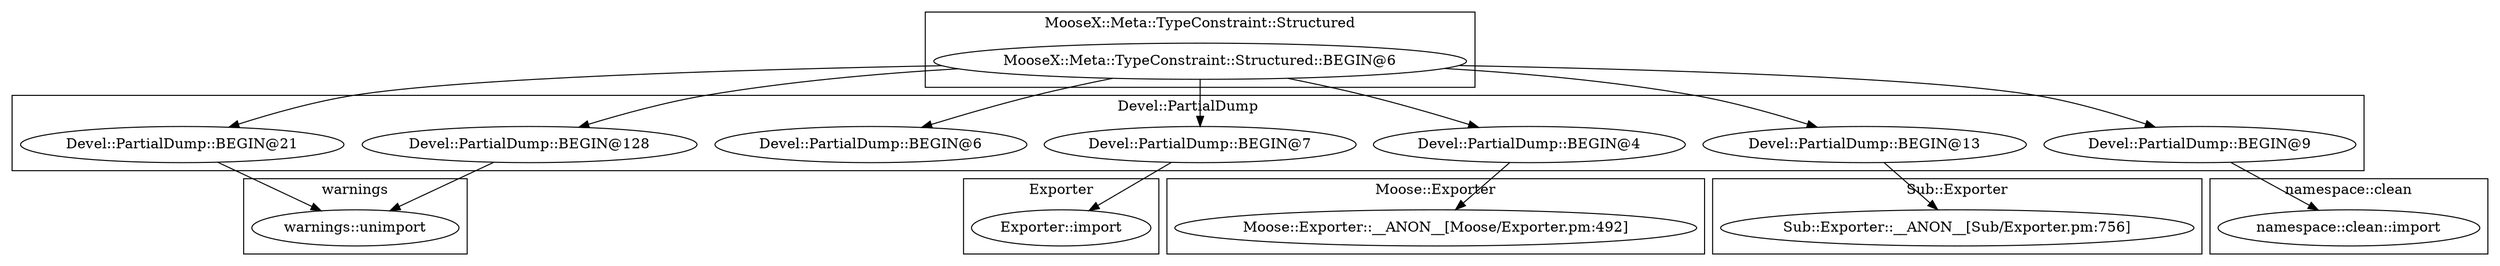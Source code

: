 digraph {
graph [overlap=false]
subgraph cluster_namespace_clean {
	label="namespace::clean";
	"namespace::clean::import";
}
subgraph cluster_warnings {
	label="warnings";
	"warnings::unimport";
}
subgraph cluster_Exporter {
	label="Exporter";
	"Exporter::import";
}
subgraph cluster_MooseX_Meta_TypeConstraint_Structured {
	label="MooseX::Meta::TypeConstraint::Structured";
	"MooseX::Meta::TypeConstraint::Structured::BEGIN@6";
}
subgraph cluster_Devel_PartialDump {
	label="Devel::PartialDump";
	"Devel::PartialDump::BEGIN@21";
	"Devel::PartialDump::BEGIN@7";
	"Devel::PartialDump::BEGIN@4";
	"Devel::PartialDump::BEGIN@13";
	"Devel::PartialDump::BEGIN@6";
	"Devel::PartialDump::BEGIN@9";
	"Devel::PartialDump::BEGIN@128";
}
subgraph cluster_Moose_Exporter {
	label="Moose::Exporter";
	"Moose::Exporter::__ANON__[Moose/Exporter.pm:492]";
}
subgraph cluster_Sub_Exporter {
	label="Sub::Exporter";
	"Sub::Exporter::__ANON__[Sub/Exporter.pm:756]";
}
"MooseX::Meta::TypeConstraint::Structured::BEGIN@6" -> "Devel::PartialDump::BEGIN@9";
"MooseX::Meta::TypeConstraint::Structured::BEGIN@6" -> "Devel::PartialDump::BEGIN@4";
"MooseX::Meta::TypeConstraint::Structured::BEGIN@6" -> "Devel::PartialDump::BEGIN@7";
"MooseX::Meta::TypeConstraint::Structured::BEGIN@6" -> "Devel::PartialDump::BEGIN@21";
"Devel::PartialDump::BEGIN@13" -> "Sub::Exporter::__ANON__[Sub/Exporter.pm:756]";
"Devel::PartialDump::BEGIN@9" -> "namespace::clean::import";
"MooseX::Meta::TypeConstraint::Structured::BEGIN@6" -> "Devel::PartialDump::BEGIN@128";
"Devel::PartialDump::BEGIN@4" -> "Moose::Exporter::__ANON__[Moose/Exporter.pm:492]";
"Devel::PartialDump::BEGIN@7" -> "Exporter::import";
"Devel::PartialDump::BEGIN@21" -> "warnings::unimport";
"Devel::PartialDump::BEGIN@128" -> "warnings::unimport";
"MooseX::Meta::TypeConstraint::Structured::BEGIN@6" -> "Devel::PartialDump::BEGIN@6";
"MooseX::Meta::TypeConstraint::Structured::BEGIN@6" -> "Devel::PartialDump::BEGIN@13";
}
